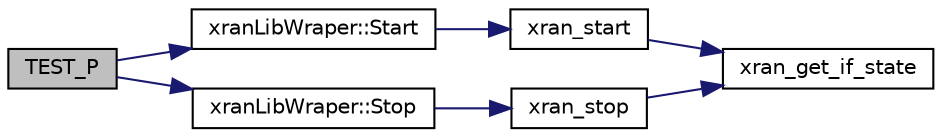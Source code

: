 digraph "TEST_P"
{
 // LATEX_PDF_SIZE
  edge [fontname="Helvetica",fontsize="10",labelfontname="Helvetica",labelfontsize="10"];
  node [fontname="Helvetica",fontsize="10",shape=record];
  rankdir="LR";
  Node1 [label="TEST_P",height=0.2,width=0.4,color="black", fillcolor="grey75", style="filled", fontcolor="black",tooltip=" "];
  Node1 -> Node2 [color="midnightblue",fontsize="10",style="solid",fontname="Helvetica"];
  Node2 [label="xranLibWraper::Start",height=0.2,width=0.4,color="black", fillcolor="white", style="filled",URL="$classxran_lib_wraper.html#af9989f7ffd89540fc26371e24a29fefc",tooltip=" "];
  Node2 -> Node3 [color="midnightblue",fontsize="10",style="solid",fontname="Helvetica"];
  Node3 [label="xran_start",height=0.2,width=0.4,color="black", fillcolor="white", style="filled",URL="$xran__fh__o__du_8h.html#ad4852c0827600db95f9841e2f5f9f6f1",tooltip=" "];
  Node3 -> Node4 [color="midnightblue",fontsize="10",style="solid",fontname="Helvetica"];
  Node4 [label="xran_get_if_state",height=0.2,width=0.4,color="black", fillcolor="white", style="filled",URL="$xran__main_8c.html#a937105f52446cfcb951e43e1dc3c4d8b",tooltip=" "];
  Node1 -> Node5 [color="midnightblue",fontsize="10",style="solid",fontname="Helvetica"];
  Node5 [label="xranLibWraper::Stop",height=0.2,width=0.4,color="black", fillcolor="white", style="filled",URL="$classxran_lib_wraper.html#af7c499a1fa8e52a104500d7d01c1a280",tooltip=" "];
  Node5 -> Node6 [color="midnightblue",fontsize="10",style="solid",fontname="Helvetica"];
  Node6 [label="xran_stop",height=0.2,width=0.4,color="black", fillcolor="white", style="filled",URL="$xran__fh__o__du_8h.html#a8f2daee2fe90126f1f7c361b7760a7a3",tooltip=" "];
  Node6 -> Node4 [color="midnightblue",fontsize="10",style="solid",fontname="Helvetica"];
}
